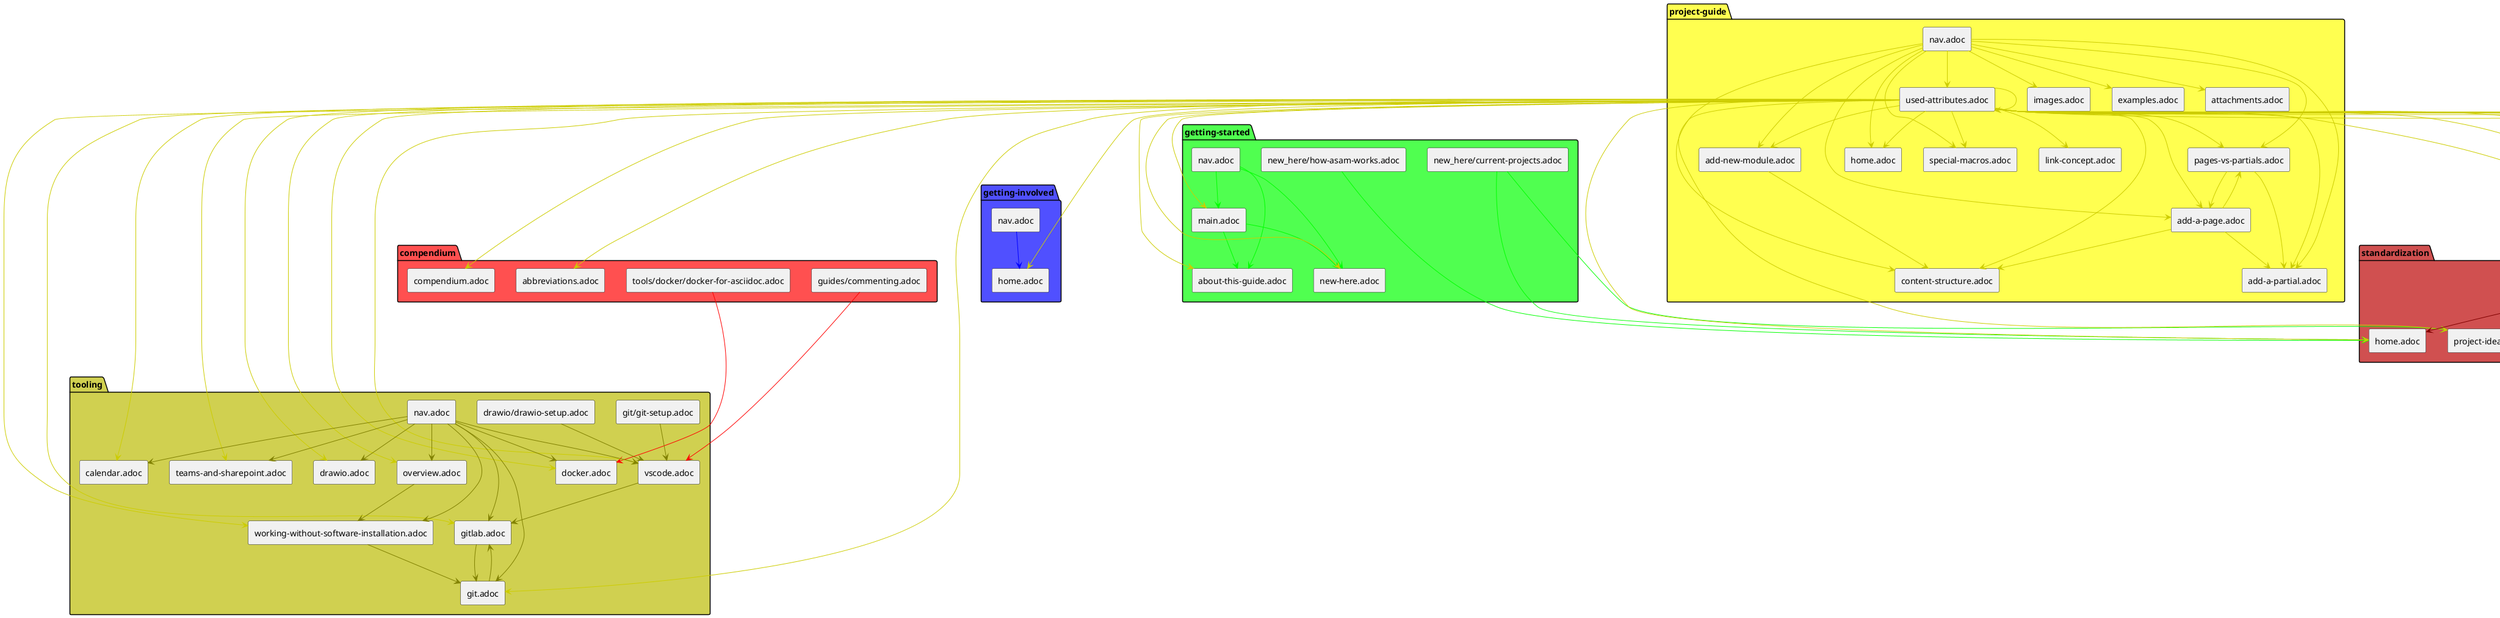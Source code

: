 @startuml
package ROOT #5050d0 {
rectangle "home.adoc" as f5_3
}
package compendium #ff5050 {
rectangle "guides/commenting.adoc" as f0_16
rectangle "tools/docker/docker-for-asciidoc.adoc" as f0_48
rectangle "abbreviations.adoc" as f0_2
rectangle "compendium.adoc" as f0_3
}
package getting-involved #5050ff {
rectangle "home.adoc" as f1_2
rectangle "nav.adoc" as f1_1
}
package getting-started #50ff50 {
rectangle "main.adoc" as f2_3
rectangle "nav.adoc" as f2_1
rectangle "new-here.adoc" as f2_4
rectangle "about-this-guide.adoc" as f2_2
rectangle "new_here/current-projects.adoc" as f2_9
rectangle "new_here/how-asam-works.adoc" as f2_10
}
package project-guide #ffff50 {
rectangle "home.adoc" as f3_8
rectangle "nav.adoc" as f3_1
rectangle "content-structure.adoc" as f3_6
rectangle "add-new-module.adoc" as f3_4
rectangle "pages-vs-partials.adoc" as f3_11
rectangle "add-a-page.adoc" as f3_2
rectangle "add-a-partial.adoc" as f3_3
rectangle "images.adoc" as f3_9
rectangle "examples.adoc" as f3_7
rectangle "attachments.adoc" as f3_5
rectangle "special-macros.adoc" as f3_12
rectangle "used-attributes.adoc" as f3_13
rectangle "link-concept.adoc" as f3_10
}
package role-specific #ff50ff {
rectangle "home.adoc" as f4_3
rectangle "gtm.adoc" as f4_2
rectangle "project-lead.adoc" as f4_4
rectangle "reviewer.adoc" as f4_5
rectangle "service-provider.adoc" as f4_6
rectangle "standard-manager.adoc" as f4_7
rectangle "standard-user.adoc" as f4_8
rectangle "technical-writer.adoc" as f4_9
rectangle "wg-member.adoc" as f4_10
rectangle "nav.adoc" as f4_1
}
package standardization #d05050 {
rectangle "project-ideation.adoc" as f6_8
rectangle "home.adoc" as f6_6
rectangle "deliverables.adoc" as f6_4
rectangle "asam-development-process.adoc" as f6_2
rectangle "development-phase.adoc" as f6_5
rectangle "proposal-phase.adoc" as f6_11
rectangle "release-phase.adoc" as f6_12
rectangle "review-phase.adoc" as f6_13
rectangle "project-setup.adoc" as f6_9
rectangle "project-types.adoc" as f6_10
rectangle "creation-of-standards.adoc" as f6_3
rectangle "issue-resolution.adoc" as f6_7
rectangle "nav.adoc" as f6_1
}
package tooling #d0d050 {
rectangle "vscode.adoc" as f7_9
rectangle "docker.adoc" as f7_3
rectangle "drawio.adoc" as f7_4
rectangle "git.adoc" as f7_5
rectangle "gitlab.adoc" as f7_6
rectangle "working-without-software-installation.adoc" as f7_10
rectangle "overview.adoc" as f7_7
rectangle "calendar.adoc" as f7_2
rectangle "teams-and-sharepoint.adoc" as f7_8
rectangle "nav.adoc" as f7_1
rectangle "drawio/drawio-setup.adoc" as f7_16
rectangle "git/git-setup.adoc" as f7_19
}

f0_16 --[#FF0000]--> f7_9
f0_48 --[#FF0000]--> f7_3
f1_1 -[#0000FF]-> f1_2
f2_1 -[#00FF00]-> f2_3
f2_1 -[#00FF00]-> f2_4
f2_1 -[#00FF00]-> f2_2
f2_3 -[#00FF00]-> f2_4
f2_3 -[#00FF00]-> f2_2
f2_9 --[#00FF00]--> f6_8
f2_9 --[#00FF00]--> f6_6
f2_10 --[#00FF00]--> f6_6
f3_1 -[#CCCC00]-> f3_8
f3_1 -[#CCCC00]-> f3_6
f3_1 -[#CCCC00]-> f3_4
f3_1 -[#CCCC00]-> f3_11
f3_1 -[#CCCC00]-> f3_2
f3_1 -[#CCCC00]-> f3_3
f3_1 -[#CCCC00]-> f3_9
f3_1 -[#CCCC00]-> f3_7
f3_1 -[#CCCC00]-> f3_5
f3_1 -[#CCCC00]-> f3_12
f3_1 -[#CCCC00]-> f3_13
f3_2 -[#CCCC00]-> f3_3
f3_2 -[#CCCC00]-> f3_11
f3_2 -[#CCCC00]-> f3_6
f3_4 -[#CCCC00]-> f3_6
f3_11 -[#CCCC00]-> f3_2
f3_11 -[#CCCC00]-> f3_3
f3_13 --[#CCCC00]--> f0_2
f3_13 --[#CCCC00]--> f2_2
f3_13 -[#CCCC00]-> f3_4
f3_13 -[#CCCC00]-> f3_6
f3_13 -[#CCCC00]-> f3_12
f3_13 --[#CCCC00]--> f4_3
f3_13 -[#CCCC00]-> f3_13
f3_13 --[#CCCC00]--> f0_3
f3_13 --[#CCCC00]--> f6_4
f3_13 --[#CCCC00]--> f6_2
f3_13 --[#CCCC00]--> f6_5
f3_13 --[#CCCC00]--> f7_3
f3_13 --[#CCCC00]--> f7_4
f3_13 -[#CCCC00]-> f3_10
f3_13 --[#CCCC00]--> f1_2
f3_13 --[#CCCC00]--> f7_5
f3_13 --[#CCCC00]--> f7_6
f3_13 --[#CCCC00]--> f7_10
f3_13 --[#CCCC00]--> f5_3
f3_13 --[#CCCC00]--> f6_8
f3_13 --[#CCCC00]--> f2_3
f3_13 -[#CCCC00]-> f3_8
f3_13 --[#CCCC00]--> f6_6
f3_13 --[#CCCC00]--> f7_7
f3_13 --[#CCCC00]--> f7_2
f3_13 --[#CCCC00]--> f7_8
f3_13 -[#CCCC00]-> f3_2
f3_13 -[#CCCC00]-> f3_3
f3_13 --[#CCCC00]--> f2_4
f3_13 -[#CCCC00]-> f3_11
f3_13 --[#CCCC00]--> f6_11
f3_13 --[#CCCC00]--> f6_12
f3_13 --[#CCCC00]--> f6_13
f3_13 --[#CCCC00]--> f6_9
f3_13 --[#CCCC00]--> f6_10
f3_13 --[#CCCC00]--> f7_9
f3_13 --[#CCCC00]--> f4_2
f3_13 --[#CCCC00]--> f4_4
f3_13 --[#CCCC00]--> f4_5
f3_13 --[#CCCC00]--> f4_6
f3_13 --[#CCCC00]--> f4_7
f3_13 --[#CCCC00]--> f4_8
f3_13 --[#CCCC00]--> f4_9
f3_13 --[#CCCC00]--> f4_10
f3_13 --[#CCCC00]--> f6_3
f3_13 --[#CCCC00]--> f6_7
f4_1 -[#FF00FF]-> f4_3
f4_1 -[#FF00FF]-> f4_2
f4_1 -[#FF00FF]-> f4_4
f4_1 -[#FF00FF]-> f4_10
f4_1 -[#FF00FF]-> f4_5
f4_1 -[#FF00FF]-> f4_9
f4_1 -[#FF00FF]-> f4_6
f4_1 -[#FF00FF]-> f4_7
f4_1 -[#FF00FF]-> f4_8
f6_1 -[#800000]-> f6_6
f6_1 -[#800000]-> f6_10
f6_1 -[#800000]-> f6_2
f6_1 -[#800000]-> f6_8
f6_1 -[#800000]-> f6_11
f6_1 -[#800000]-> f6_5
f6_1 -[#800000]-> f6_13
f6_1 -[#800000]-> f6_12
f6_1 -[#800000]-> f6_9
f6_1 -[#800000]-> f6_3
f6_1 -[#800000]-> f6_7
f7_1 -[#808000]-> f7_7
f7_1 -[#808000]-> f7_10
f7_1 -[#808000]-> f7_6
f7_1 -[#808000]-> f7_2
f7_1 -[#808000]-> f7_8
f7_1 -[#808000]-> f7_9
f7_1 -[#808000]-> f7_5
f7_1 -[#808000]-> f7_4
f7_1 -[#808000]-> f7_3
f7_5 -[#808000]-> f7_6
f7_6 -[#808000]-> f7_5
f7_7 -[#808000]-> f7_10
f7_9 -[#808000]-> f7_6
f7_10 -[#808000]-> f7_5
f7_16 -[#808000]-> f7_9
f7_19 -[#808000]-> f7_9

@enduml